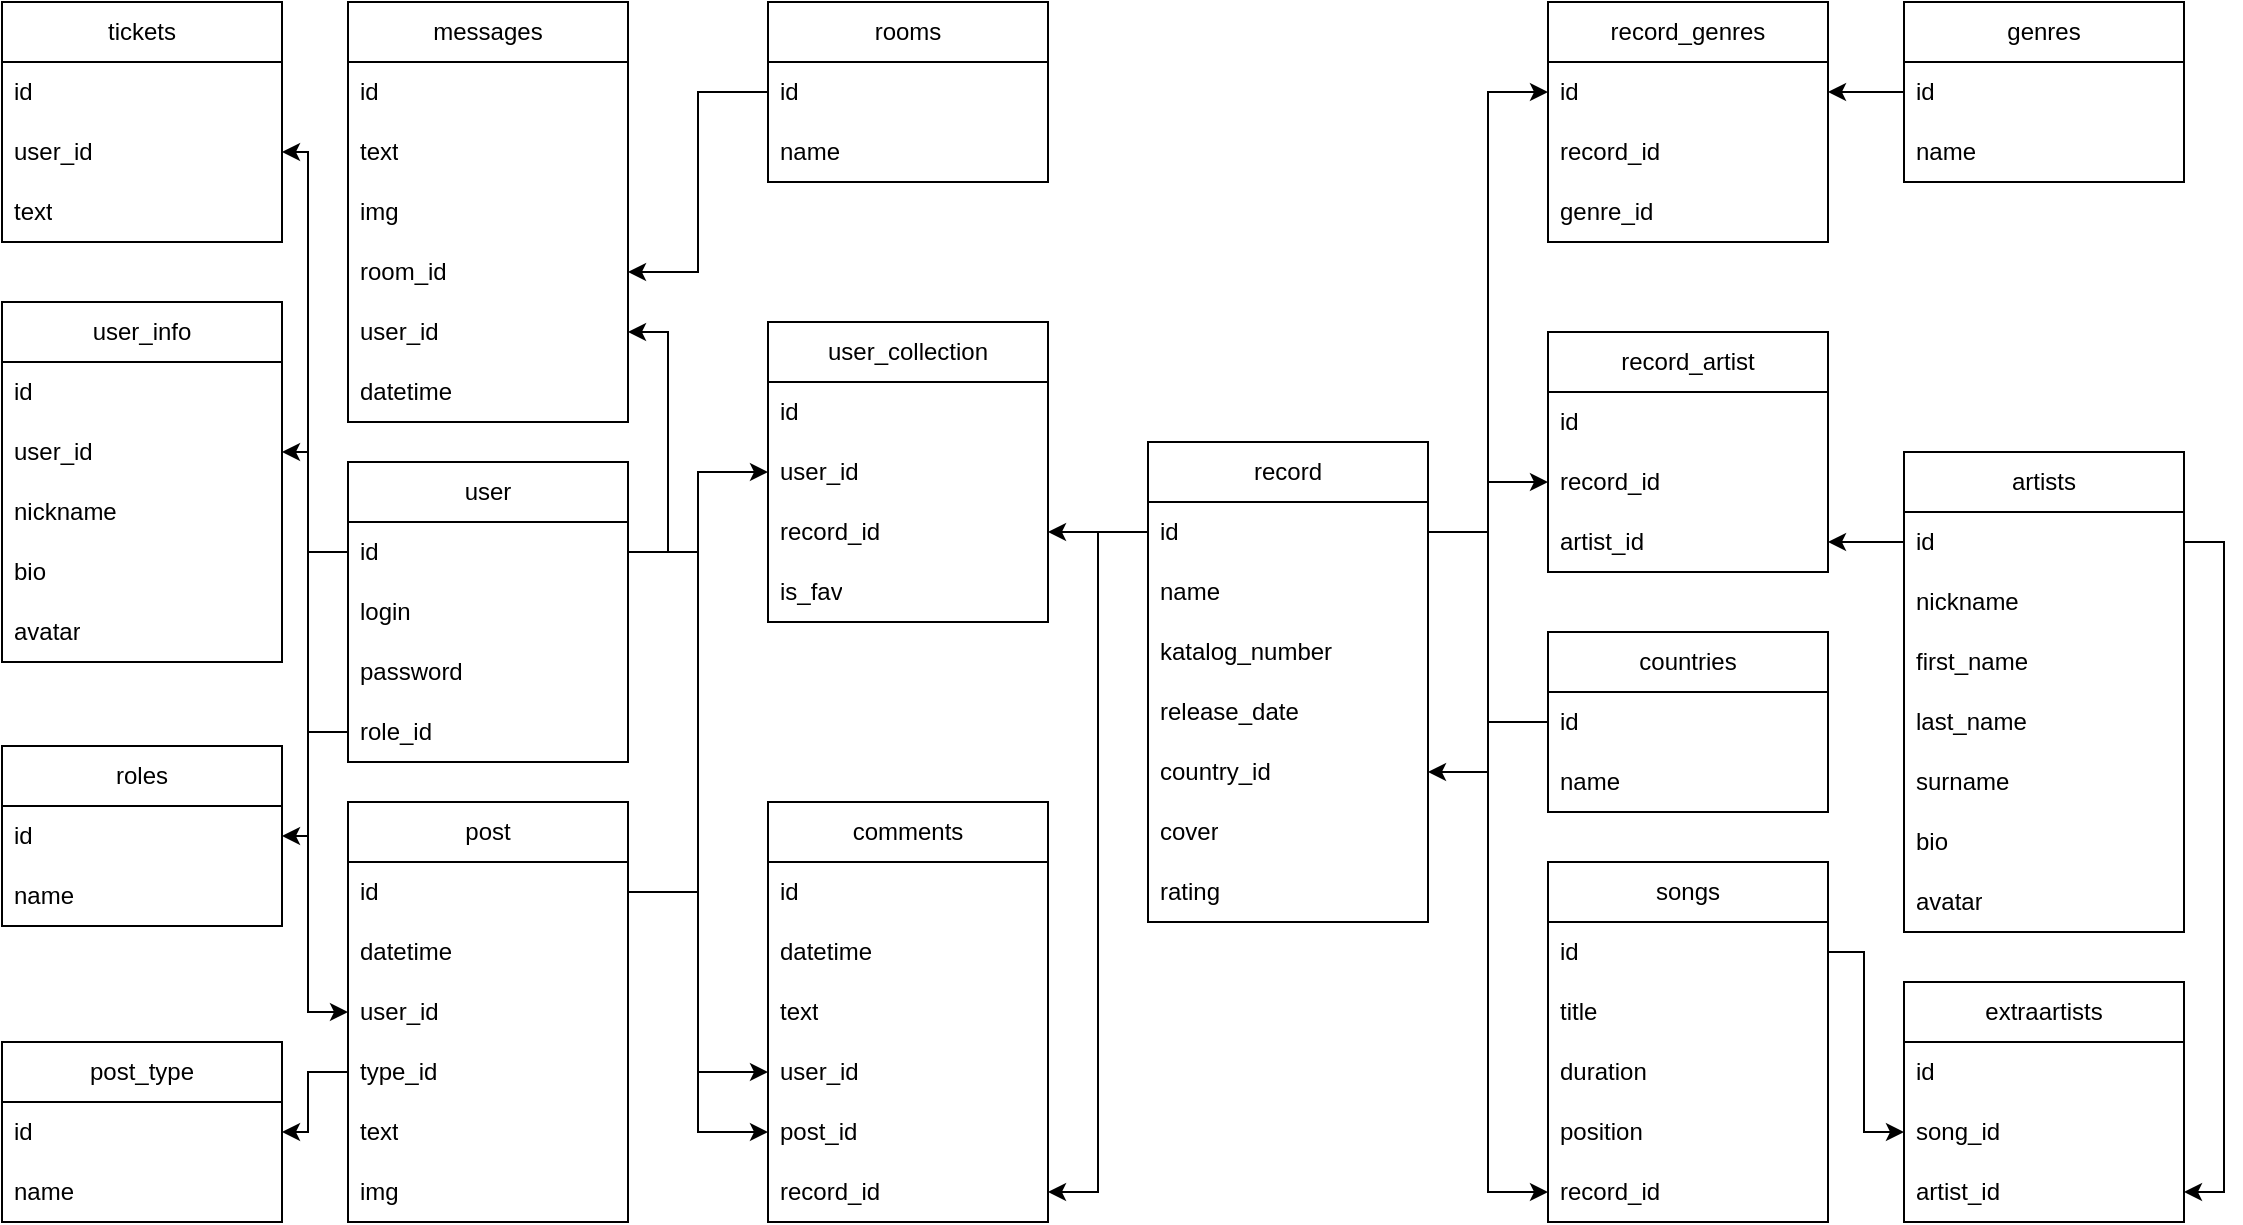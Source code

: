 <mxfile version="24.5.1" type="device">
  <diagram name="Страница — 1" id="0s-_kIhVOp5bxR39Bhoq">
    <mxGraphModel dx="2577" dy="870" grid="1" gridSize="10" guides="1" tooltips="1" connect="1" arrows="1" fold="1" page="1" pageScale="1" pageWidth="827" pageHeight="1169" math="0" shadow="0">
      <root>
        <mxCell id="0" />
        <mxCell id="1" parent="0" />
        <mxCell id="y_YgCn_2PNc4f6Vvzl3u-2" value="user" style="swimlane;fontStyle=0;childLayout=stackLayout;horizontal=1;startSize=30;horizontalStack=0;resizeParent=1;resizeParentMax=0;resizeLast=0;collapsible=1;marginBottom=0;whiteSpace=wrap;html=1;" parent="1" vertex="1">
          <mxGeometry x="-10" y="470" width="140" height="150" as="geometry" />
        </mxCell>
        <mxCell id="y_YgCn_2PNc4f6Vvzl3u-3" value="id" style="text;strokeColor=none;fillColor=none;align=left;verticalAlign=middle;spacingLeft=4;spacingRight=4;overflow=hidden;points=[[0,0.5],[1,0.5]];portConstraint=eastwest;rotatable=0;whiteSpace=wrap;html=1;" parent="y_YgCn_2PNc4f6Vvzl3u-2" vertex="1">
          <mxGeometry y="30" width="140" height="30" as="geometry" />
        </mxCell>
        <mxCell id="y_YgCn_2PNc4f6Vvzl3u-5" value="login" style="text;strokeColor=none;fillColor=none;align=left;verticalAlign=middle;spacingLeft=4;spacingRight=4;overflow=hidden;points=[[0,0.5],[1,0.5]];portConstraint=eastwest;rotatable=0;whiteSpace=wrap;html=1;" parent="y_YgCn_2PNc4f6Vvzl3u-2" vertex="1">
          <mxGeometry y="60" width="140" height="30" as="geometry" />
        </mxCell>
        <mxCell id="y_YgCn_2PNc4f6Vvzl3u-6" value="password" style="text;strokeColor=none;fillColor=none;align=left;verticalAlign=middle;spacingLeft=4;spacingRight=4;overflow=hidden;points=[[0,0.5],[1,0.5]];portConstraint=eastwest;rotatable=0;whiteSpace=wrap;html=1;" parent="y_YgCn_2PNc4f6Vvzl3u-2" vertex="1">
          <mxGeometry y="90" width="140" height="30" as="geometry" />
        </mxCell>
        <mxCell id="y_YgCn_2PNc4f6Vvzl3u-7" value="role_id" style="text;strokeColor=none;fillColor=none;align=left;verticalAlign=middle;spacingLeft=4;spacingRight=4;overflow=hidden;points=[[0,0.5],[1,0.5]];portConstraint=eastwest;rotatable=0;whiteSpace=wrap;html=1;" parent="y_YgCn_2PNc4f6Vvzl3u-2" vertex="1">
          <mxGeometry y="120" width="140" height="30" as="geometry" />
        </mxCell>
        <mxCell id="y_YgCn_2PNc4f6Vvzl3u-8" value="roles" style="swimlane;fontStyle=0;childLayout=stackLayout;horizontal=1;startSize=30;horizontalStack=0;resizeParent=1;resizeParentMax=0;resizeLast=0;collapsible=1;marginBottom=0;whiteSpace=wrap;html=1;" parent="1" vertex="1">
          <mxGeometry x="-183" y="612" width="140" height="90" as="geometry" />
        </mxCell>
        <mxCell id="y_YgCn_2PNc4f6Vvzl3u-9" value="id" style="text;strokeColor=none;fillColor=none;align=left;verticalAlign=middle;spacingLeft=4;spacingRight=4;overflow=hidden;points=[[0,0.5],[1,0.5]];portConstraint=eastwest;rotatable=0;whiteSpace=wrap;html=1;" parent="y_YgCn_2PNc4f6Vvzl3u-8" vertex="1">
          <mxGeometry y="30" width="140" height="30" as="geometry" />
        </mxCell>
        <mxCell id="y_YgCn_2PNc4f6Vvzl3u-10" value="name" style="text;strokeColor=none;fillColor=none;align=left;verticalAlign=middle;spacingLeft=4;spacingRight=4;overflow=hidden;points=[[0,0.5],[1,0.5]];portConstraint=eastwest;rotatable=0;whiteSpace=wrap;html=1;" parent="y_YgCn_2PNc4f6Vvzl3u-8" vertex="1">
          <mxGeometry y="60" width="140" height="30" as="geometry" />
        </mxCell>
        <mxCell id="y_YgCn_2PNc4f6Vvzl3u-13" value="record" style="swimlane;fontStyle=0;childLayout=stackLayout;horizontal=1;startSize=30;horizontalStack=0;resizeParent=1;resizeParentMax=0;resizeLast=0;collapsible=1;marginBottom=0;whiteSpace=wrap;html=1;" parent="1" vertex="1">
          <mxGeometry x="390" y="460" width="140" height="240" as="geometry" />
        </mxCell>
        <mxCell id="y_YgCn_2PNc4f6Vvzl3u-14" value="id" style="text;strokeColor=none;fillColor=none;align=left;verticalAlign=middle;spacingLeft=4;spacingRight=4;overflow=hidden;points=[[0,0.5],[1,0.5]];portConstraint=eastwest;rotatable=0;whiteSpace=wrap;html=1;" parent="y_YgCn_2PNc4f6Vvzl3u-13" vertex="1">
          <mxGeometry y="30" width="140" height="30" as="geometry" />
        </mxCell>
        <mxCell id="y_YgCn_2PNc4f6Vvzl3u-15" value="name" style="text;strokeColor=none;fillColor=none;align=left;verticalAlign=middle;spacingLeft=4;spacingRight=4;overflow=hidden;points=[[0,0.5],[1,0.5]];portConstraint=eastwest;rotatable=0;whiteSpace=wrap;html=1;" parent="y_YgCn_2PNc4f6Vvzl3u-13" vertex="1">
          <mxGeometry y="60" width="140" height="30" as="geometry" />
        </mxCell>
        <mxCell id="y_YgCn_2PNc4f6Vvzl3u-17" value="katalog_number" style="text;strokeColor=none;fillColor=none;align=left;verticalAlign=middle;spacingLeft=4;spacingRight=4;overflow=hidden;points=[[0,0.5],[1,0.5]];portConstraint=eastwest;rotatable=0;whiteSpace=wrap;html=1;" parent="y_YgCn_2PNc4f6Vvzl3u-13" vertex="1">
          <mxGeometry y="90" width="140" height="30" as="geometry" />
        </mxCell>
        <mxCell id="y_YgCn_2PNc4f6Vvzl3u-19" value="release_date" style="text;strokeColor=none;fillColor=none;align=left;verticalAlign=middle;spacingLeft=4;spacingRight=4;overflow=hidden;points=[[0,0.5],[1,0.5]];portConstraint=eastwest;rotatable=0;whiteSpace=wrap;html=1;" parent="y_YgCn_2PNc4f6Vvzl3u-13" vertex="1">
          <mxGeometry y="120" width="140" height="30" as="geometry" />
        </mxCell>
        <mxCell id="y_YgCn_2PNc4f6Vvzl3u-20" value="country_id" style="text;strokeColor=none;fillColor=none;align=left;verticalAlign=middle;spacingLeft=4;spacingRight=4;overflow=hidden;points=[[0,0.5],[1,0.5]];portConstraint=eastwest;rotatable=0;whiteSpace=wrap;html=1;" parent="y_YgCn_2PNc4f6Vvzl3u-13" vertex="1">
          <mxGeometry y="150" width="140" height="30" as="geometry" />
        </mxCell>
        <mxCell id="y_YgCn_2PNc4f6Vvzl3u-115" value="cover" style="text;strokeColor=none;fillColor=none;align=left;verticalAlign=middle;spacingLeft=4;spacingRight=4;overflow=hidden;points=[[0,0.5],[1,0.5]];portConstraint=eastwest;rotatable=0;whiteSpace=wrap;html=1;" parent="y_YgCn_2PNc4f6Vvzl3u-13" vertex="1">
          <mxGeometry y="180" width="140" height="30" as="geometry" />
        </mxCell>
        <mxCell id="y_YgCn_2PNc4f6Vvzl3u-69" value="rating" style="text;strokeColor=none;fillColor=none;align=left;verticalAlign=middle;spacingLeft=4;spacingRight=4;overflow=hidden;points=[[0,0.5],[1,0.5]];portConstraint=eastwest;rotatable=0;whiteSpace=wrap;html=1;" parent="y_YgCn_2PNc4f6Vvzl3u-13" vertex="1">
          <mxGeometry y="210" width="140" height="30" as="geometry" />
        </mxCell>
        <mxCell id="y_YgCn_2PNc4f6Vvzl3u-25" value="artists" style="swimlane;fontStyle=0;childLayout=stackLayout;horizontal=1;startSize=30;horizontalStack=0;resizeParent=1;resizeParentMax=0;resizeLast=0;collapsible=1;marginBottom=0;whiteSpace=wrap;html=1;" parent="1" vertex="1">
          <mxGeometry x="768" y="465" width="140" height="240" as="geometry" />
        </mxCell>
        <mxCell id="y_YgCn_2PNc4f6Vvzl3u-26" value="id" style="text;strokeColor=none;fillColor=none;align=left;verticalAlign=middle;spacingLeft=4;spacingRight=4;overflow=hidden;points=[[0,0.5],[1,0.5]];portConstraint=eastwest;rotatable=0;whiteSpace=wrap;html=1;" parent="y_YgCn_2PNc4f6Vvzl3u-25" vertex="1">
          <mxGeometry y="30" width="140" height="30" as="geometry" />
        </mxCell>
        <mxCell id="y_YgCn_2PNc4f6Vvzl3u-27" value="nickname" style="text;strokeColor=none;fillColor=none;align=left;verticalAlign=middle;spacingLeft=4;spacingRight=4;overflow=hidden;points=[[0,0.5],[1,0.5]];portConstraint=eastwest;rotatable=0;whiteSpace=wrap;html=1;" parent="y_YgCn_2PNc4f6Vvzl3u-25" vertex="1">
          <mxGeometry y="60" width="140" height="30" as="geometry" />
        </mxCell>
        <mxCell id="y_YgCn_2PNc4f6Vvzl3u-37" value="first_name" style="text;strokeColor=none;fillColor=none;align=left;verticalAlign=middle;spacingLeft=4;spacingRight=4;overflow=hidden;points=[[0,0.5],[1,0.5]];portConstraint=eastwest;rotatable=0;whiteSpace=wrap;html=1;" parent="y_YgCn_2PNc4f6Vvzl3u-25" vertex="1">
          <mxGeometry y="90" width="140" height="30" as="geometry" />
        </mxCell>
        <mxCell id="LVcGv-mRTMzoTMZj-JKr-2" value="last_name" style="text;strokeColor=none;fillColor=none;align=left;verticalAlign=middle;spacingLeft=4;spacingRight=4;overflow=hidden;points=[[0,0.5],[1,0.5]];portConstraint=eastwest;rotatable=0;whiteSpace=wrap;html=1;" parent="y_YgCn_2PNc4f6Vvzl3u-25" vertex="1">
          <mxGeometry y="120" width="140" height="30" as="geometry" />
        </mxCell>
        <mxCell id="LVcGv-mRTMzoTMZj-JKr-1" value="surname" style="text;strokeColor=none;fillColor=none;align=left;verticalAlign=middle;spacingLeft=4;spacingRight=4;overflow=hidden;points=[[0,0.5],[1,0.5]];portConstraint=eastwest;rotatable=0;whiteSpace=wrap;html=1;" parent="y_YgCn_2PNc4f6Vvzl3u-25" vertex="1">
          <mxGeometry y="150" width="140" height="30" as="geometry" />
        </mxCell>
        <mxCell id="y_YgCn_2PNc4f6Vvzl3u-39" value="bio" style="text;strokeColor=none;fillColor=none;align=left;verticalAlign=middle;spacingLeft=4;spacingRight=4;overflow=hidden;points=[[0,0.5],[1,0.5]];portConstraint=eastwest;rotatable=0;whiteSpace=wrap;html=1;" parent="y_YgCn_2PNc4f6Vvzl3u-25" vertex="1">
          <mxGeometry y="180" width="140" height="30" as="geometry" />
        </mxCell>
        <mxCell id="y_YgCn_2PNc4f6Vvzl3u-38" value="avatar" style="text;strokeColor=none;fillColor=none;align=left;verticalAlign=middle;spacingLeft=4;spacingRight=4;overflow=hidden;points=[[0,0.5],[1,0.5]];portConstraint=eastwest;rotatable=0;whiteSpace=wrap;html=1;" parent="y_YgCn_2PNc4f6Vvzl3u-25" vertex="1">
          <mxGeometry y="210" width="140" height="30" as="geometry" />
        </mxCell>
        <mxCell id="y_YgCn_2PNc4f6Vvzl3u-29" value="genres" style="swimlane;fontStyle=0;childLayout=stackLayout;horizontal=1;startSize=30;horizontalStack=0;resizeParent=1;resizeParentMax=0;resizeLast=0;collapsible=1;marginBottom=0;whiteSpace=wrap;html=1;" parent="1" vertex="1">
          <mxGeometry x="768" y="240" width="140" height="90" as="geometry" />
        </mxCell>
        <mxCell id="y_YgCn_2PNc4f6Vvzl3u-30" value="id" style="text;strokeColor=none;fillColor=none;align=left;verticalAlign=middle;spacingLeft=4;spacingRight=4;overflow=hidden;points=[[0,0.5],[1,0.5]];portConstraint=eastwest;rotatable=0;whiteSpace=wrap;html=1;" parent="y_YgCn_2PNc4f6Vvzl3u-29" vertex="1">
          <mxGeometry y="30" width="140" height="30" as="geometry" />
        </mxCell>
        <mxCell id="y_YgCn_2PNc4f6Vvzl3u-31" value="name" style="text;strokeColor=none;fillColor=none;align=left;verticalAlign=middle;spacingLeft=4;spacingRight=4;overflow=hidden;points=[[0,0.5],[1,0.5]];portConstraint=eastwest;rotatable=0;whiteSpace=wrap;html=1;" parent="y_YgCn_2PNc4f6Vvzl3u-29" vertex="1">
          <mxGeometry y="60" width="140" height="30" as="geometry" />
        </mxCell>
        <mxCell id="y_YgCn_2PNc4f6Vvzl3u-33" value="countries" style="swimlane;fontStyle=0;childLayout=stackLayout;horizontal=1;startSize=30;horizontalStack=0;resizeParent=1;resizeParentMax=0;resizeLast=0;collapsible=1;marginBottom=0;whiteSpace=wrap;html=1;" parent="1" vertex="1">
          <mxGeometry x="590" y="555" width="140" height="90" as="geometry" />
        </mxCell>
        <mxCell id="y_YgCn_2PNc4f6Vvzl3u-34" value="id" style="text;strokeColor=none;fillColor=none;align=left;verticalAlign=middle;spacingLeft=4;spacingRight=4;overflow=hidden;points=[[0,0.5],[1,0.5]];portConstraint=eastwest;rotatable=0;whiteSpace=wrap;html=1;" parent="y_YgCn_2PNc4f6Vvzl3u-33" vertex="1">
          <mxGeometry y="30" width="140" height="30" as="geometry" />
        </mxCell>
        <mxCell id="y_YgCn_2PNc4f6Vvzl3u-35" value="name" style="text;strokeColor=none;fillColor=none;align=left;verticalAlign=middle;spacingLeft=4;spacingRight=4;overflow=hidden;points=[[0,0.5],[1,0.5]];portConstraint=eastwest;rotatable=0;whiteSpace=wrap;html=1;" parent="y_YgCn_2PNc4f6Vvzl3u-33" vertex="1">
          <mxGeometry y="60" width="140" height="30" as="geometry" />
        </mxCell>
        <mxCell id="y_YgCn_2PNc4f6Vvzl3u-40" style="edgeStyle=orthogonalEdgeStyle;rounded=0;orthogonalLoop=1;jettySize=auto;html=1;exitX=0;exitY=0.5;exitDx=0;exitDy=0;entryX=1;entryY=0.5;entryDx=0;entryDy=0;" parent="1" source="y_YgCn_2PNc4f6Vvzl3u-34" target="y_YgCn_2PNc4f6Vvzl3u-20" edge="1">
          <mxGeometry relative="1" as="geometry" />
        </mxCell>
        <mxCell id="y_YgCn_2PNc4f6Vvzl3u-43" value="record_genres" style="swimlane;fontStyle=0;childLayout=stackLayout;horizontal=1;startSize=30;horizontalStack=0;resizeParent=1;resizeParentMax=0;resizeLast=0;collapsible=1;marginBottom=0;whiteSpace=wrap;html=1;" parent="1" vertex="1">
          <mxGeometry x="590" y="240" width="140" height="120" as="geometry" />
        </mxCell>
        <mxCell id="y_YgCn_2PNc4f6Vvzl3u-44" value="id" style="text;strokeColor=none;fillColor=none;align=left;verticalAlign=middle;spacingLeft=4;spacingRight=4;overflow=hidden;points=[[0,0.5],[1,0.5]];portConstraint=eastwest;rotatable=0;whiteSpace=wrap;html=1;" parent="y_YgCn_2PNc4f6Vvzl3u-43" vertex="1">
          <mxGeometry y="30" width="140" height="30" as="geometry" />
        </mxCell>
        <mxCell id="y_YgCn_2PNc4f6Vvzl3u-45" value="record_id" style="text;strokeColor=none;fillColor=none;align=left;verticalAlign=middle;spacingLeft=4;spacingRight=4;overflow=hidden;points=[[0,0.5],[1,0.5]];portConstraint=eastwest;rotatable=0;whiteSpace=wrap;html=1;" parent="y_YgCn_2PNc4f6Vvzl3u-43" vertex="1">
          <mxGeometry y="60" width="140" height="30" as="geometry" />
        </mxCell>
        <mxCell id="y_YgCn_2PNc4f6Vvzl3u-46" value="genre_id" style="text;strokeColor=none;fillColor=none;align=left;verticalAlign=middle;spacingLeft=4;spacingRight=4;overflow=hidden;points=[[0,0.5],[1,0.5]];portConstraint=eastwest;rotatable=0;whiteSpace=wrap;html=1;" parent="y_YgCn_2PNc4f6Vvzl3u-43" vertex="1">
          <mxGeometry y="90" width="140" height="30" as="geometry" />
        </mxCell>
        <mxCell id="y_YgCn_2PNc4f6Vvzl3u-47" style="edgeStyle=orthogonalEdgeStyle;rounded=0;orthogonalLoop=1;jettySize=auto;html=1;exitX=1;exitY=0.5;exitDx=0;exitDy=0;entryX=0;entryY=0.5;entryDx=0;entryDy=0;" parent="1" source="y_YgCn_2PNc4f6Vvzl3u-14" target="y_YgCn_2PNc4f6Vvzl3u-44" edge="1">
          <mxGeometry relative="1" as="geometry" />
        </mxCell>
        <mxCell id="y_YgCn_2PNc4f6Vvzl3u-48" style="edgeStyle=orthogonalEdgeStyle;rounded=0;orthogonalLoop=1;jettySize=auto;html=1;exitX=0;exitY=0.5;exitDx=0;exitDy=0;entryX=1;entryY=0.5;entryDx=0;entryDy=0;" parent="1" source="y_YgCn_2PNc4f6Vvzl3u-30" target="y_YgCn_2PNc4f6Vvzl3u-44" edge="1">
          <mxGeometry relative="1" as="geometry" />
        </mxCell>
        <mxCell id="y_YgCn_2PNc4f6Vvzl3u-49" value="record_artist" style="swimlane;fontStyle=0;childLayout=stackLayout;horizontal=1;startSize=30;horizontalStack=0;resizeParent=1;resizeParentMax=0;resizeLast=0;collapsible=1;marginBottom=0;whiteSpace=wrap;html=1;" parent="1" vertex="1">
          <mxGeometry x="590" y="405" width="140" height="120" as="geometry" />
        </mxCell>
        <mxCell id="y_YgCn_2PNc4f6Vvzl3u-50" value="id" style="text;strokeColor=none;fillColor=none;align=left;verticalAlign=middle;spacingLeft=4;spacingRight=4;overflow=hidden;points=[[0,0.5],[1,0.5]];portConstraint=eastwest;rotatable=0;whiteSpace=wrap;html=1;" parent="y_YgCn_2PNc4f6Vvzl3u-49" vertex="1">
          <mxGeometry y="30" width="140" height="30" as="geometry" />
        </mxCell>
        <mxCell id="y_YgCn_2PNc4f6Vvzl3u-51" value="record_id" style="text;strokeColor=none;fillColor=none;align=left;verticalAlign=middle;spacingLeft=4;spacingRight=4;overflow=hidden;points=[[0,0.5],[1,0.5]];portConstraint=eastwest;rotatable=0;whiteSpace=wrap;html=1;" parent="y_YgCn_2PNc4f6Vvzl3u-49" vertex="1">
          <mxGeometry y="60" width="140" height="30" as="geometry" />
        </mxCell>
        <mxCell id="y_YgCn_2PNc4f6Vvzl3u-52" value="artist_id" style="text;strokeColor=none;fillColor=none;align=left;verticalAlign=middle;spacingLeft=4;spacingRight=4;overflow=hidden;points=[[0,0.5],[1,0.5]];portConstraint=eastwest;rotatable=0;whiteSpace=wrap;html=1;" parent="y_YgCn_2PNc4f6Vvzl3u-49" vertex="1">
          <mxGeometry y="90" width="140" height="30" as="geometry" />
        </mxCell>
        <mxCell id="y_YgCn_2PNc4f6Vvzl3u-53" style="edgeStyle=orthogonalEdgeStyle;rounded=0;orthogonalLoop=1;jettySize=auto;html=1;exitX=1;exitY=0.5;exitDx=0;exitDy=0;entryX=0;entryY=0.5;entryDx=0;entryDy=0;" parent="1" source="y_YgCn_2PNc4f6Vvzl3u-14" target="y_YgCn_2PNc4f6Vvzl3u-51" edge="1">
          <mxGeometry relative="1" as="geometry" />
        </mxCell>
        <mxCell id="y_YgCn_2PNc4f6Vvzl3u-54" style="edgeStyle=orthogonalEdgeStyle;rounded=0;orthogonalLoop=1;jettySize=auto;html=1;exitX=0;exitY=0.5;exitDx=0;exitDy=0;entryX=1;entryY=0.5;entryDx=0;entryDy=0;" parent="1" source="y_YgCn_2PNc4f6Vvzl3u-26" target="y_YgCn_2PNc4f6Vvzl3u-52" edge="1">
          <mxGeometry relative="1" as="geometry" />
        </mxCell>
        <mxCell id="y_YgCn_2PNc4f6Vvzl3u-55" value="songs" style="swimlane;fontStyle=0;childLayout=stackLayout;horizontal=1;startSize=30;horizontalStack=0;resizeParent=1;resizeParentMax=0;resizeLast=0;collapsible=1;marginBottom=0;whiteSpace=wrap;html=1;" parent="1" vertex="1">
          <mxGeometry x="590" y="670" width="140" height="180" as="geometry" />
        </mxCell>
        <mxCell id="y_YgCn_2PNc4f6Vvzl3u-56" value="id" style="text;strokeColor=none;fillColor=none;align=left;verticalAlign=middle;spacingLeft=4;spacingRight=4;overflow=hidden;points=[[0,0.5],[1,0.5]];portConstraint=eastwest;rotatable=0;whiteSpace=wrap;html=1;" parent="y_YgCn_2PNc4f6Vvzl3u-55" vertex="1">
          <mxGeometry y="30" width="140" height="30" as="geometry" />
        </mxCell>
        <mxCell id="y_YgCn_2PNc4f6Vvzl3u-63" value="title" style="text;strokeColor=none;fillColor=none;align=left;verticalAlign=middle;spacingLeft=4;spacingRight=4;overflow=hidden;points=[[0,0.5],[1,0.5]];portConstraint=eastwest;rotatable=0;whiteSpace=wrap;html=1;" parent="y_YgCn_2PNc4f6Vvzl3u-55" vertex="1">
          <mxGeometry y="60" width="140" height="30" as="geometry" />
        </mxCell>
        <mxCell id="y_YgCn_2PNc4f6Vvzl3u-64" value="duration" style="text;strokeColor=none;fillColor=none;align=left;verticalAlign=middle;spacingLeft=4;spacingRight=4;overflow=hidden;points=[[0,0.5],[1,0.5]];portConstraint=eastwest;rotatable=0;whiteSpace=wrap;html=1;" parent="y_YgCn_2PNc4f6Vvzl3u-55" vertex="1">
          <mxGeometry y="90" width="140" height="30" as="geometry" />
        </mxCell>
        <mxCell id="y_YgCn_2PNc4f6Vvzl3u-65" value="position" style="text;strokeColor=none;fillColor=none;align=left;verticalAlign=middle;spacingLeft=4;spacingRight=4;overflow=hidden;points=[[0,0.5],[1,0.5]];portConstraint=eastwest;rotatable=0;whiteSpace=wrap;html=1;" parent="y_YgCn_2PNc4f6Vvzl3u-55" vertex="1">
          <mxGeometry y="120" width="140" height="30" as="geometry" />
        </mxCell>
        <mxCell id="y_YgCn_2PNc4f6Vvzl3u-57" value="record_id" style="text;strokeColor=none;fillColor=none;align=left;verticalAlign=middle;spacingLeft=4;spacingRight=4;overflow=hidden;points=[[0,0.5],[1,0.5]];portConstraint=eastwest;rotatable=0;whiteSpace=wrap;html=1;" parent="y_YgCn_2PNc4f6Vvzl3u-55" vertex="1">
          <mxGeometry y="150" width="140" height="30" as="geometry" />
        </mxCell>
        <mxCell id="y_YgCn_2PNc4f6Vvzl3u-59" value="extraartists" style="swimlane;fontStyle=0;childLayout=stackLayout;horizontal=1;startSize=30;horizontalStack=0;resizeParent=1;resizeParentMax=0;resizeLast=0;collapsible=1;marginBottom=0;whiteSpace=wrap;html=1;" parent="1" vertex="1">
          <mxGeometry x="768" y="730" width="140" height="120" as="geometry" />
        </mxCell>
        <mxCell id="y_YgCn_2PNc4f6Vvzl3u-60" value="id" style="text;strokeColor=none;fillColor=none;align=left;verticalAlign=middle;spacingLeft=4;spacingRight=4;overflow=hidden;points=[[0,0.5],[1,0.5]];portConstraint=eastwest;rotatable=0;whiteSpace=wrap;html=1;" parent="y_YgCn_2PNc4f6Vvzl3u-59" vertex="1">
          <mxGeometry y="30" width="140" height="30" as="geometry" />
        </mxCell>
        <mxCell id="y_YgCn_2PNc4f6Vvzl3u-61" value="song_id" style="text;strokeColor=none;fillColor=none;align=left;verticalAlign=middle;spacingLeft=4;spacingRight=4;overflow=hidden;points=[[0,0.5],[1,0.5]];portConstraint=eastwest;rotatable=0;whiteSpace=wrap;html=1;" parent="y_YgCn_2PNc4f6Vvzl3u-59" vertex="1">
          <mxGeometry y="60" width="140" height="30" as="geometry" />
        </mxCell>
        <mxCell id="y_YgCn_2PNc4f6Vvzl3u-62" value="artist_id" style="text;strokeColor=none;fillColor=none;align=left;verticalAlign=middle;spacingLeft=4;spacingRight=4;overflow=hidden;points=[[0,0.5],[1,0.5]];portConstraint=eastwest;rotatable=0;whiteSpace=wrap;html=1;" parent="y_YgCn_2PNc4f6Vvzl3u-59" vertex="1">
          <mxGeometry y="90" width="140" height="30" as="geometry" />
        </mxCell>
        <mxCell id="y_YgCn_2PNc4f6Vvzl3u-66" style="edgeStyle=orthogonalEdgeStyle;rounded=0;orthogonalLoop=1;jettySize=auto;html=1;exitX=1;exitY=0.5;exitDx=0;exitDy=0;entryX=0;entryY=0.5;entryDx=0;entryDy=0;" parent="1" source="y_YgCn_2PNc4f6Vvzl3u-14" target="y_YgCn_2PNc4f6Vvzl3u-57" edge="1">
          <mxGeometry relative="1" as="geometry" />
        </mxCell>
        <mxCell id="y_YgCn_2PNc4f6Vvzl3u-67" style="edgeStyle=orthogonalEdgeStyle;rounded=0;orthogonalLoop=1;jettySize=auto;html=1;exitX=1;exitY=0.5;exitDx=0;exitDy=0;entryX=0;entryY=0.5;entryDx=0;entryDy=0;" parent="1" source="y_YgCn_2PNc4f6Vvzl3u-56" target="y_YgCn_2PNc4f6Vvzl3u-61" edge="1">
          <mxGeometry relative="1" as="geometry">
            <Array as="points">
              <mxPoint x="748" y="715" />
              <mxPoint x="748" y="805" />
            </Array>
          </mxGeometry>
        </mxCell>
        <mxCell id="y_YgCn_2PNc4f6Vvzl3u-68" style="edgeStyle=orthogonalEdgeStyle;rounded=0;orthogonalLoop=1;jettySize=auto;html=1;exitX=1;exitY=0.5;exitDx=0;exitDy=0;entryX=1;entryY=0.5;entryDx=0;entryDy=0;" parent="1" source="y_YgCn_2PNc4f6Vvzl3u-26" target="y_YgCn_2PNc4f6Vvzl3u-62" edge="1">
          <mxGeometry relative="1" as="geometry" />
        </mxCell>
        <mxCell id="y_YgCn_2PNc4f6Vvzl3u-71" value="comments" style="swimlane;fontStyle=0;childLayout=stackLayout;horizontal=1;startSize=30;horizontalStack=0;resizeParent=1;resizeParentMax=0;resizeLast=0;collapsible=1;marginBottom=0;whiteSpace=wrap;html=1;" parent="1" vertex="1">
          <mxGeometry x="200" y="640" width="140" height="210" as="geometry" />
        </mxCell>
        <mxCell id="y_YgCn_2PNc4f6Vvzl3u-72" value="id" style="text;strokeColor=none;fillColor=none;align=left;verticalAlign=middle;spacingLeft=4;spacingRight=4;overflow=hidden;points=[[0,0.5],[1,0.5]];portConstraint=eastwest;rotatable=0;whiteSpace=wrap;html=1;" parent="y_YgCn_2PNc4f6Vvzl3u-71" vertex="1">
          <mxGeometry y="30" width="140" height="30" as="geometry" />
        </mxCell>
        <mxCell id="y_YgCn_2PNc4f6Vvzl3u-121" value="datetime" style="text;strokeColor=none;fillColor=none;align=left;verticalAlign=middle;spacingLeft=4;spacingRight=4;overflow=hidden;points=[[0,0.5],[1,0.5]];portConstraint=eastwest;rotatable=0;whiteSpace=wrap;html=1;" parent="y_YgCn_2PNc4f6Vvzl3u-71" vertex="1">
          <mxGeometry y="60" width="140" height="30" as="geometry" />
        </mxCell>
        <mxCell id="y_YgCn_2PNc4f6Vvzl3u-73" value="text" style="text;strokeColor=none;fillColor=none;align=left;verticalAlign=middle;spacingLeft=4;spacingRight=4;overflow=hidden;points=[[0,0.5],[1,0.5]];portConstraint=eastwest;rotatable=0;whiteSpace=wrap;html=1;" parent="y_YgCn_2PNc4f6Vvzl3u-71" vertex="1">
          <mxGeometry y="90" width="140" height="30" as="geometry" />
        </mxCell>
        <mxCell id="y_YgCn_2PNc4f6Vvzl3u-76" value="user_id" style="text;strokeColor=none;fillColor=none;align=left;verticalAlign=middle;spacingLeft=4;spacingRight=4;overflow=hidden;points=[[0,0.5],[1,0.5]];portConstraint=eastwest;rotatable=0;whiteSpace=wrap;html=1;" parent="y_YgCn_2PNc4f6Vvzl3u-71" vertex="1">
          <mxGeometry y="120" width="140" height="30" as="geometry" />
        </mxCell>
        <mxCell id="y_YgCn_2PNc4f6Vvzl3u-122" value="post_id" style="text;strokeColor=none;fillColor=none;align=left;verticalAlign=middle;spacingLeft=4;spacingRight=4;overflow=hidden;points=[[0,0.5],[1,0.5]];portConstraint=eastwest;rotatable=0;whiteSpace=wrap;html=1;" parent="y_YgCn_2PNc4f6Vvzl3u-71" vertex="1">
          <mxGeometry y="150" width="140" height="30" as="geometry" />
        </mxCell>
        <mxCell id="y_YgCn_2PNc4f6Vvzl3u-131" value="record_id" style="text;strokeColor=none;fillColor=none;align=left;verticalAlign=middle;spacingLeft=4;spacingRight=4;overflow=hidden;points=[[0,0.5],[1,0.5]];portConstraint=eastwest;rotatable=0;whiteSpace=wrap;html=1;" parent="y_YgCn_2PNc4f6Vvzl3u-71" vertex="1">
          <mxGeometry y="180" width="140" height="30" as="geometry" />
        </mxCell>
        <mxCell id="y_YgCn_2PNc4f6Vvzl3u-77" style="edgeStyle=orthogonalEdgeStyle;rounded=0;orthogonalLoop=1;jettySize=auto;html=1;exitX=1;exitY=0.5;exitDx=0;exitDy=0;entryX=0;entryY=0.5;entryDx=0;entryDy=0;" parent="1" source="y_YgCn_2PNc4f6Vvzl3u-3" target="y_YgCn_2PNc4f6Vvzl3u-76" edge="1">
          <mxGeometry relative="1" as="geometry" />
        </mxCell>
        <mxCell id="y_YgCn_2PNc4f6Vvzl3u-85" value="post" style="swimlane;fontStyle=0;childLayout=stackLayout;horizontal=1;startSize=30;horizontalStack=0;resizeParent=1;resizeParentMax=0;resizeLast=0;collapsible=1;marginBottom=0;whiteSpace=wrap;html=1;" parent="1" vertex="1">
          <mxGeometry x="-10" y="640" width="140" height="210" as="geometry" />
        </mxCell>
        <mxCell id="y_YgCn_2PNc4f6Vvzl3u-86" value="id" style="text;strokeColor=none;fillColor=none;align=left;verticalAlign=middle;spacingLeft=4;spacingRight=4;overflow=hidden;points=[[0,0.5],[1,0.5]];portConstraint=eastwest;rotatable=0;whiteSpace=wrap;html=1;" parent="y_YgCn_2PNc4f6Vvzl3u-85" vertex="1">
          <mxGeometry y="30" width="140" height="30" as="geometry" />
        </mxCell>
        <mxCell id="y_YgCn_2PNc4f6Vvzl3u-118" value="datetime" style="text;strokeColor=none;fillColor=none;align=left;verticalAlign=middle;spacingLeft=4;spacingRight=4;overflow=hidden;points=[[0,0.5],[1,0.5]];portConstraint=eastwest;rotatable=0;whiteSpace=wrap;html=1;" parent="y_YgCn_2PNc4f6Vvzl3u-85" vertex="1">
          <mxGeometry y="60" width="140" height="30" as="geometry" />
        </mxCell>
        <mxCell id="y_YgCn_2PNc4f6Vvzl3u-116" value="user_id" style="text;strokeColor=none;fillColor=none;align=left;verticalAlign=middle;spacingLeft=4;spacingRight=4;overflow=hidden;points=[[0,0.5],[1,0.5]];portConstraint=eastwest;rotatable=0;whiteSpace=wrap;html=1;" parent="y_YgCn_2PNc4f6Vvzl3u-85" vertex="1">
          <mxGeometry y="90" width="140" height="30" as="geometry" />
        </mxCell>
        <mxCell id="BK3SY6Et_OnuXPBTR64C-23" value="type_id" style="text;strokeColor=none;fillColor=none;align=left;verticalAlign=middle;spacingLeft=4;spacingRight=4;overflow=hidden;points=[[0,0.5],[1,0.5]];portConstraint=eastwest;rotatable=0;whiteSpace=wrap;html=1;" vertex="1" parent="y_YgCn_2PNc4f6Vvzl3u-85">
          <mxGeometry y="120" width="140" height="30" as="geometry" />
        </mxCell>
        <mxCell id="y_YgCn_2PNc4f6Vvzl3u-87" value="text" style="text;strokeColor=none;fillColor=none;align=left;verticalAlign=middle;spacingLeft=4;spacingRight=4;overflow=hidden;points=[[0,0.5],[1,0.5]];portConstraint=eastwest;rotatable=0;whiteSpace=wrap;html=1;" parent="y_YgCn_2PNc4f6Vvzl3u-85" vertex="1">
          <mxGeometry y="150" width="140" height="30" as="geometry" />
        </mxCell>
        <mxCell id="y_YgCn_2PNc4f6Vvzl3u-88" value="img" style="text;strokeColor=none;fillColor=none;align=left;verticalAlign=middle;spacingLeft=4;spacingRight=4;overflow=hidden;points=[[0,0.5],[1,0.5]];portConstraint=eastwest;rotatable=0;whiteSpace=wrap;html=1;" parent="y_YgCn_2PNc4f6Vvzl3u-85" vertex="1">
          <mxGeometry y="180" width="140" height="30" as="geometry" />
        </mxCell>
        <mxCell id="y_YgCn_2PNc4f6Vvzl3u-94" value="user_info" style="swimlane;fontStyle=0;childLayout=stackLayout;horizontal=1;startSize=30;horizontalStack=0;resizeParent=1;resizeParentMax=0;resizeLast=0;collapsible=1;marginBottom=0;whiteSpace=wrap;html=1;" parent="1" vertex="1">
          <mxGeometry x="-183" y="390" width="140" height="180" as="geometry" />
        </mxCell>
        <mxCell id="y_YgCn_2PNc4f6Vvzl3u-95" value="id" style="text;strokeColor=none;fillColor=none;align=left;verticalAlign=middle;spacingLeft=4;spacingRight=4;overflow=hidden;points=[[0,0.5],[1,0.5]];portConstraint=eastwest;rotatable=0;whiteSpace=wrap;html=1;" parent="y_YgCn_2PNc4f6Vvzl3u-94" vertex="1">
          <mxGeometry y="30" width="140" height="30" as="geometry" />
        </mxCell>
        <mxCell id="y_YgCn_2PNc4f6Vvzl3u-96" value="user_id" style="text;strokeColor=none;fillColor=none;align=left;verticalAlign=middle;spacingLeft=4;spacingRight=4;overflow=hidden;points=[[0,0.5],[1,0.5]];portConstraint=eastwest;rotatable=0;whiteSpace=wrap;html=1;" parent="y_YgCn_2PNc4f6Vvzl3u-94" vertex="1">
          <mxGeometry y="60" width="140" height="30" as="geometry" />
        </mxCell>
        <mxCell id="y_YgCn_2PNc4f6Vvzl3u-97" value="nickname" style="text;strokeColor=none;fillColor=none;align=left;verticalAlign=middle;spacingLeft=4;spacingRight=4;overflow=hidden;points=[[0,0.5],[1,0.5]];portConstraint=eastwest;rotatable=0;whiteSpace=wrap;html=1;" parent="y_YgCn_2PNc4f6Vvzl3u-94" vertex="1">
          <mxGeometry y="90" width="140" height="30" as="geometry" />
        </mxCell>
        <mxCell id="y_YgCn_2PNc4f6Vvzl3u-98" value="bio" style="text;strokeColor=none;fillColor=none;align=left;verticalAlign=middle;spacingLeft=4;spacingRight=4;overflow=hidden;points=[[0,0.5],[1,0.5]];portConstraint=eastwest;rotatable=0;whiteSpace=wrap;html=1;" parent="y_YgCn_2PNc4f6Vvzl3u-94" vertex="1">
          <mxGeometry y="120" width="140" height="30" as="geometry" />
        </mxCell>
        <mxCell id="y_YgCn_2PNc4f6Vvzl3u-99" value="avatar" style="text;strokeColor=none;fillColor=none;align=left;verticalAlign=middle;spacingLeft=4;spacingRight=4;overflow=hidden;points=[[0,0.5],[1,0.5]];portConstraint=eastwest;rotatable=0;whiteSpace=wrap;html=1;" parent="y_YgCn_2PNc4f6Vvzl3u-94" vertex="1">
          <mxGeometry y="150" width="140" height="30" as="geometry" />
        </mxCell>
        <mxCell id="y_YgCn_2PNc4f6Vvzl3u-100" style="edgeStyle=orthogonalEdgeStyle;rounded=0;orthogonalLoop=1;jettySize=auto;html=1;exitX=0;exitY=0.5;exitDx=0;exitDy=0;entryX=1;entryY=0.5;entryDx=0;entryDy=0;" parent="1" source="y_YgCn_2PNc4f6Vvzl3u-3" target="y_YgCn_2PNc4f6Vvzl3u-96" edge="1">
          <mxGeometry relative="1" as="geometry">
            <Array as="points">
              <mxPoint x="-30" y="515" />
              <mxPoint x="-30" y="465" />
            </Array>
          </mxGeometry>
        </mxCell>
        <mxCell id="y_YgCn_2PNc4f6Vvzl3u-105" value="user_collection" style="swimlane;fontStyle=0;childLayout=stackLayout;horizontal=1;startSize=30;horizontalStack=0;resizeParent=1;resizeParentMax=0;resizeLast=0;collapsible=1;marginBottom=0;whiteSpace=wrap;html=1;" parent="1" vertex="1">
          <mxGeometry x="200" y="400" width="140" height="150" as="geometry" />
        </mxCell>
        <mxCell id="y_YgCn_2PNc4f6Vvzl3u-106" value="id" style="text;strokeColor=none;fillColor=none;align=left;verticalAlign=middle;spacingLeft=4;spacingRight=4;overflow=hidden;points=[[0,0.5],[1,0.5]];portConstraint=eastwest;rotatable=0;whiteSpace=wrap;html=1;" parent="y_YgCn_2PNc4f6Vvzl3u-105" vertex="1">
          <mxGeometry y="30" width="140" height="30" as="geometry" />
        </mxCell>
        <mxCell id="y_YgCn_2PNc4f6Vvzl3u-108" value="user_id" style="text;strokeColor=none;fillColor=none;align=left;verticalAlign=middle;spacingLeft=4;spacingRight=4;overflow=hidden;points=[[0,0.5],[1,0.5]];portConstraint=eastwest;rotatable=0;whiteSpace=wrap;html=1;" parent="y_YgCn_2PNc4f6Vvzl3u-105" vertex="1">
          <mxGeometry y="60" width="140" height="30" as="geometry" />
        </mxCell>
        <mxCell id="y_YgCn_2PNc4f6Vvzl3u-107" value="record_id" style="text;strokeColor=none;fillColor=none;align=left;verticalAlign=middle;spacingLeft=4;spacingRight=4;overflow=hidden;points=[[0,0.5],[1,0.5]];portConstraint=eastwest;rotatable=0;whiteSpace=wrap;html=1;" parent="y_YgCn_2PNc4f6Vvzl3u-105" vertex="1">
          <mxGeometry y="90" width="140" height="30" as="geometry" />
        </mxCell>
        <mxCell id="y_YgCn_2PNc4f6Vvzl3u-114" value="is_fav" style="text;strokeColor=none;fillColor=none;align=left;verticalAlign=middle;spacingLeft=4;spacingRight=4;overflow=hidden;points=[[0,0.5],[1,0.5]];portConstraint=eastwest;rotatable=0;whiteSpace=wrap;html=1;" parent="y_YgCn_2PNc4f6Vvzl3u-105" vertex="1">
          <mxGeometry y="120" width="140" height="30" as="geometry" />
        </mxCell>
        <mxCell id="y_YgCn_2PNc4f6Vvzl3u-110" style="edgeStyle=orthogonalEdgeStyle;rounded=0;orthogonalLoop=1;jettySize=auto;html=1;exitX=1;exitY=0.5;exitDx=0;exitDy=0;entryX=0;entryY=0.5;entryDx=0;entryDy=0;" parent="1" source="y_YgCn_2PNc4f6Vvzl3u-3" target="y_YgCn_2PNc4f6Vvzl3u-108" edge="1">
          <mxGeometry relative="1" as="geometry" />
        </mxCell>
        <mxCell id="y_YgCn_2PNc4f6Vvzl3u-111" style="edgeStyle=orthogonalEdgeStyle;rounded=0;orthogonalLoop=1;jettySize=auto;html=1;exitX=0;exitY=0.5;exitDx=0;exitDy=0;entryX=1;entryY=0.5;entryDx=0;entryDy=0;" parent="1" source="y_YgCn_2PNc4f6Vvzl3u-14" target="y_YgCn_2PNc4f6Vvzl3u-107" edge="1">
          <mxGeometry relative="1" as="geometry" />
        </mxCell>
        <mxCell id="y_YgCn_2PNc4f6Vvzl3u-117" style="edgeStyle=orthogonalEdgeStyle;rounded=0;orthogonalLoop=1;jettySize=auto;html=1;exitX=0;exitY=0.5;exitDx=0;exitDy=0;entryX=0;entryY=0.5;entryDx=0;entryDy=0;" parent="1" source="y_YgCn_2PNc4f6Vvzl3u-3" target="y_YgCn_2PNc4f6Vvzl3u-116" edge="1">
          <mxGeometry relative="1" as="geometry" />
        </mxCell>
        <mxCell id="y_YgCn_2PNc4f6Vvzl3u-130" style="edgeStyle=orthogonalEdgeStyle;rounded=0;orthogonalLoop=1;jettySize=auto;html=1;exitX=1;exitY=0.5;exitDx=0;exitDy=0;entryX=0;entryY=0.5;entryDx=0;entryDy=0;" parent="1" source="y_YgCn_2PNc4f6Vvzl3u-86" target="y_YgCn_2PNc4f6Vvzl3u-122" edge="1">
          <mxGeometry relative="1" as="geometry" />
        </mxCell>
        <mxCell id="y_YgCn_2PNc4f6Vvzl3u-132" style="edgeStyle=orthogonalEdgeStyle;rounded=0;orthogonalLoop=1;jettySize=auto;html=1;exitX=0;exitY=0.5;exitDx=0;exitDy=0;entryX=1;entryY=0.5;entryDx=0;entryDy=0;" parent="1" source="y_YgCn_2PNc4f6Vvzl3u-14" target="y_YgCn_2PNc4f6Vvzl3u-131" edge="1">
          <mxGeometry relative="1" as="geometry" />
        </mxCell>
        <mxCell id="BK3SY6Et_OnuXPBTR64C-1" value="messages" style="swimlane;fontStyle=0;childLayout=stackLayout;horizontal=1;startSize=30;horizontalStack=0;resizeParent=1;resizeParentMax=0;resizeLast=0;collapsible=1;marginBottom=0;whiteSpace=wrap;html=1;" vertex="1" parent="1">
          <mxGeometry x="-10" y="240" width="140" height="210" as="geometry" />
        </mxCell>
        <mxCell id="BK3SY6Et_OnuXPBTR64C-2" value="id" style="text;strokeColor=none;fillColor=none;align=left;verticalAlign=middle;spacingLeft=4;spacingRight=4;overflow=hidden;points=[[0,0.5],[1,0.5]];portConstraint=eastwest;rotatable=0;whiteSpace=wrap;html=1;" vertex="1" parent="BK3SY6Et_OnuXPBTR64C-1">
          <mxGeometry y="30" width="140" height="30" as="geometry" />
        </mxCell>
        <mxCell id="BK3SY6Et_OnuXPBTR64C-3" value="text" style="text;strokeColor=none;fillColor=none;align=left;verticalAlign=middle;spacingLeft=4;spacingRight=4;overflow=hidden;points=[[0,0.5],[1,0.5]];portConstraint=eastwest;rotatable=0;whiteSpace=wrap;html=1;" vertex="1" parent="BK3SY6Et_OnuXPBTR64C-1">
          <mxGeometry y="60" width="140" height="30" as="geometry" />
        </mxCell>
        <mxCell id="BK3SY6Et_OnuXPBTR64C-4" value="img" style="text;strokeColor=none;fillColor=none;align=left;verticalAlign=middle;spacingLeft=4;spacingRight=4;overflow=hidden;points=[[0,0.5],[1,0.5]];portConstraint=eastwest;rotatable=0;whiteSpace=wrap;html=1;" vertex="1" parent="BK3SY6Et_OnuXPBTR64C-1">
          <mxGeometry y="90" width="140" height="30" as="geometry" />
        </mxCell>
        <mxCell id="BK3SY6Et_OnuXPBTR64C-5" value="room&lt;span style=&quot;background-color: initial;&quot;&gt;_id&lt;/span&gt;" style="text;strokeColor=none;fillColor=none;align=left;verticalAlign=middle;spacingLeft=4;spacingRight=4;overflow=hidden;points=[[0,0.5],[1,0.5]];portConstraint=eastwest;rotatable=0;whiteSpace=wrap;html=1;" vertex="1" parent="BK3SY6Et_OnuXPBTR64C-1">
          <mxGeometry y="120" width="140" height="30" as="geometry" />
        </mxCell>
        <mxCell id="BK3SY6Et_OnuXPBTR64C-6" value="&lt;span style=&quot;background-color: initial;&quot;&gt;user_id&lt;/span&gt;" style="text;strokeColor=none;fillColor=none;align=left;verticalAlign=middle;spacingLeft=4;spacingRight=4;overflow=hidden;points=[[0,0.5],[1,0.5]];portConstraint=eastwest;rotatable=0;whiteSpace=wrap;html=1;" vertex="1" parent="BK3SY6Et_OnuXPBTR64C-1">
          <mxGeometry y="150" width="140" height="30" as="geometry" />
        </mxCell>
        <mxCell id="BK3SY6Et_OnuXPBTR64C-7" value="datetime" style="text;strokeColor=none;fillColor=none;align=left;verticalAlign=middle;spacingLeft=4;spacingRight=4;overflow=hidden;points=[[0,0.5],[1,0.5]];portConstraint=eastwest;rotatable=0;whiteSpace=wrap;html=1;" vertex="1" parent="BK3SY6Et_OnuXPBTR64C-1">
          <mxGeometry y="180" width="140" height="30" as="geometry" />
        </mxCell>
        <mxCell id="BK3SY6Et_OnuXPBTR64C-9" value="rooms" style="swimlane;fontStyle=0;childLayout=stackLayout;horizontal=1;startSize=30;horizontalStack=0;resizeParent=1;resizeParentMax=0;resizeLast=0;collapsible=1;marginBottom=0;whiteSpace=wrap;html=1;" vertex="1" parent="1">
          <mxGeometry x="200" y="240" width="140" height="90" as="geometry" />
        </mxCell>
        <mxCell id="BK3SY6Et_OnuXPBTR64C-10" value="id" style="text;strokeColor=none;fillColor=none;align=left;verticalAlign=middle;spacingLeft=4;spacingRight=4;overflow=hidden;points=[[0,0.5],[1,0.5]];portConstraint=eastwest;rotatable=0;whiteSpace=wrap;html=1;" vertex="1" parent="BK3SY6Et_OnuXPBTR64C-9">
          <mxGeometry y="30" width="140" height="30" as="geometry" />
        </mxCell>
        <mxCell id="BK3SY6Et_OnuXPBTR64C-11" value="name" style="text;strokeColor=none;fillColor=none;align=left;verticalAlign=middle;spacingLeft=4;spacingRight=4;overflow=hidden;points=[[0,0.5],[1,0.5]];portConstraint=eastwest;rotatable=0;whiteSpace=wrap;html=1;" vertex="1" parent="BK3SY6Et_OnuXPBTR64C-9">
          <mxGeometry y="60" width="140" height="30" as="geometry" />
        </mxCell>
        <mxCell id="BK3SY6Et_OnuXPBTR64C-12" style="edgeStyle=orthogonalEdgeStyle;rounded=0;orthogonalLoop=1;jettySize=auto;html=1;exitX=0;exitY=0.5;exitDx=0;exitDy=0;entryX=1;entryY=0.5;entryDx=0;entryDy=0;" edge="1" parent="1" source="BK3SY6Et_OnuXPBTR64C-10" target="BK3SY6Et_OnuXPBTR64C-5">
          <mxGeometry relative="1" as="geometry" />
        </mxCell>
        <mxCell id="BK3SY6Et_OnuXPBTR64C-13" style="edgeStyle=orthogonalEdgeStyle;rounded=0;orthogonalLoop=1;jettySize=auto;html=1;exitX=1;exitY=0.5;exitDx=0;exitDy=0;entryX=1;entryY=0.5;entryDx=0;entryDy=0;" edge="1" parent="1" source="y_YgCn_2PNc4f6Vvzl3u-3" target="BK3SY6Et_OnuXPBTR64C-6">
          <mxGeometry relative="1" as="geometry" />
        </mxCell>
        <mxCell id="BK3SY6Et_OnuXPBTR64C-14" value="tickets" style="swimlane;fontStyle=0;childLayout=stackLayout;horizontal=1;startSize=30;horizontalStack=0;resizeParent=1;resizeParentMax=0;resizeLast=0;collapsible=1;marginBottom=0;whiteSpace=wrap;html=1;" vertex="1" parent="1">
          <mxGeometry x="-183" y="240" width="140" height="120" as="geometry" />
        </mxCell>
        <mxCell id="BK3SY6Et_OnuXPBTR64C-15" value="id" style="text;strokeColor=none;fillColor=none;align=left;verticalAlign=middle;spacingLeft=4;spacingRight=4;overflow=hidden;points=[[0,0.5],[1,0.5]];portConstraint=eastwest;rotatable=0;whiteSpace=wrap;html=1;" vertex="1" parent="BK3SY6Et_OnuXPBTR64C-14">
          <mxGeometry y="30" width="140" height="30" as="geometry" />
        </mxCell>
        <mxCell id="BK3SY6Et_OnuXPBTR64C-16" value="user_id" style="text;strokeColor=none;fillColor=none;align=left;verticalAlign=middle;spacingLeft=4;spacingRight=4;overflow=hidden;points=[[0,0.5],[1,0.5]];portConstraint=eastwest;rotatable=0;whiteSpace=wrap;html=1;" vertex="1" parent="BK3SY6Et_OnuXPBTR64C-14">
          <mxGeometry y="60" width="140" height="30" as="geometry" />
        </mxCell>
        <mxCell id="BK3SY6Et_OnuXPBTR64C-17" value="text" style="text;strokeColor=none;fillColor=none;align=left;verticalAlign=middle;spacingLeft=4;spacingRight=4;overflow=hidden;points=[[0,0.5],[1,0.5]];portConstraint=eastwest;rotatable=0;whiteSpace=wrap;html=1;" vertex="1" parent="BK3SY6Et_OnuXPBTR64C-14">
          <mxGeometry y="90" width="140" height="30" as="geometry" />
        </mxCell>
        <mxCell id="BK3SY6Et_OnuXPBTR64C-20" value="post_type" style="swimlane;fontStyle=0;childLayout=stackLayout;horizontal=1;startSize=30;horizontalStack=0;resizeParent=1;resizeParentMax=0;resizeLast=0;collapsible=1;marginBottom=0;whiteSpace=wrap;html=1;" vertex="1" parent="1">
          <mxGeometry x="-183" y="760" width="140" height="90" as="geometry" />
        </mxCell>
        <mxCell id="BK3SY6Et_OnuXPBTR64C-21" value="id" style="text;strokeColor=none;fillColor=none;align=left;verticalAlign=middle;spacingLeft=4;spacingRight=4;overflow=hidden;points=[[0,0.5],[1,0.5]];portConstraint=eastwest;rotatable=0;whiteSpace=wrap;html=1;" vertex="1" parent="BK3SY6Et_OnuXPBTR64C-20">
          <mxGeometry y="30" width="140" height="30" as="geometry" />
        </mxCell>
        <mxCell id="BK3SY6Et_OnuXPBTR64C-22" value="name" style="text;strokeColor=none;fillColor=none;align=left;verticalAlign=middle;spacingLeft=4;spacingRight=4;overflow=hidden;points=[[0,0.5],[1,0.5]];portConstraint=eastwest;rotatable=0;whiteSpace=wrap;html=1;" vertex="1" parent="BK3SY6Et_OnuXPBTR64C-20">
          <mxGeometry y="60" width="140" height="30" as="geometry" />
        </mxCell>
        <mxCell id="BK3SY6Et_OnuXPBTR64C-26" style="edgeStyle=orthogonalEdgeStyle;rounded=0;orthogonalLoop=1;jettySize=auto;html=1;exitX=0;exitY=0.5;exitDx=0;exitDy=0;entryX=1;entryY=0.5;entryDx=0;entryDy=0;" edge="1" parent="1" source="BK3SY6Et_OnuXPBTR64C-23" target="BK3SY6Et_OnuXPBTR64C-21">
          <mxGeometry relative="1" as="geometry" />
        </mxCell>
        <mxCell id="BK3SY6Et_OnuXPBTR64C-27" style="edgeStyle=orthogonalEdgeStyle;rounded=0;orthogonalLoop=1;jettySize=auto;html=1;exitX=0;exitY=0.5;exitDx=0;exitDy=0;entryX=1;entryY=0.5;entryDx=0;entryDy=0;" edge="1" parent="1" source="y_YgCn_2PNc4f6Vvzl3u-3" target="BK3SY6Et_OnuXPBTR64C-16">
          <mxGeometry relative="1" as="geometry">
            <Array as="points">
              <mxPoint x="-30" y="515" />
              <mxPoint x="-30" y="315" />
            </Array>
          </mxGeometry>
        </mxCell>
        <mxCell id="BK3SY6Et_OnuXPBTR64C-28" style="edgeStyle=orthogonalEdgeStyle;rounded=0;orthogonalLoop=1;jettySize=auto;html=1;exitX=0;exitY=0.5;exitDx=0;exitDy=0;entryX=1;entryY=0.5;entryDx=0;entryDy=0;" edge="1" parent="1" source="y_YgCn_2PNc4f6Vvzl3u-7" target="y_YgCn_2PNc4f6Vvzl3u-9">
          <mxGeometry relative="1" as="geometry">
            <Array as="points">
              <mxPoint x="-30" y="605" />
              <mxPoint x="-30" y="657" />
            </Array>
          </mxGeometry>
        </mxCell>
      </root>
    </mxGraphModel>
  </diagram>
</mxfile>
